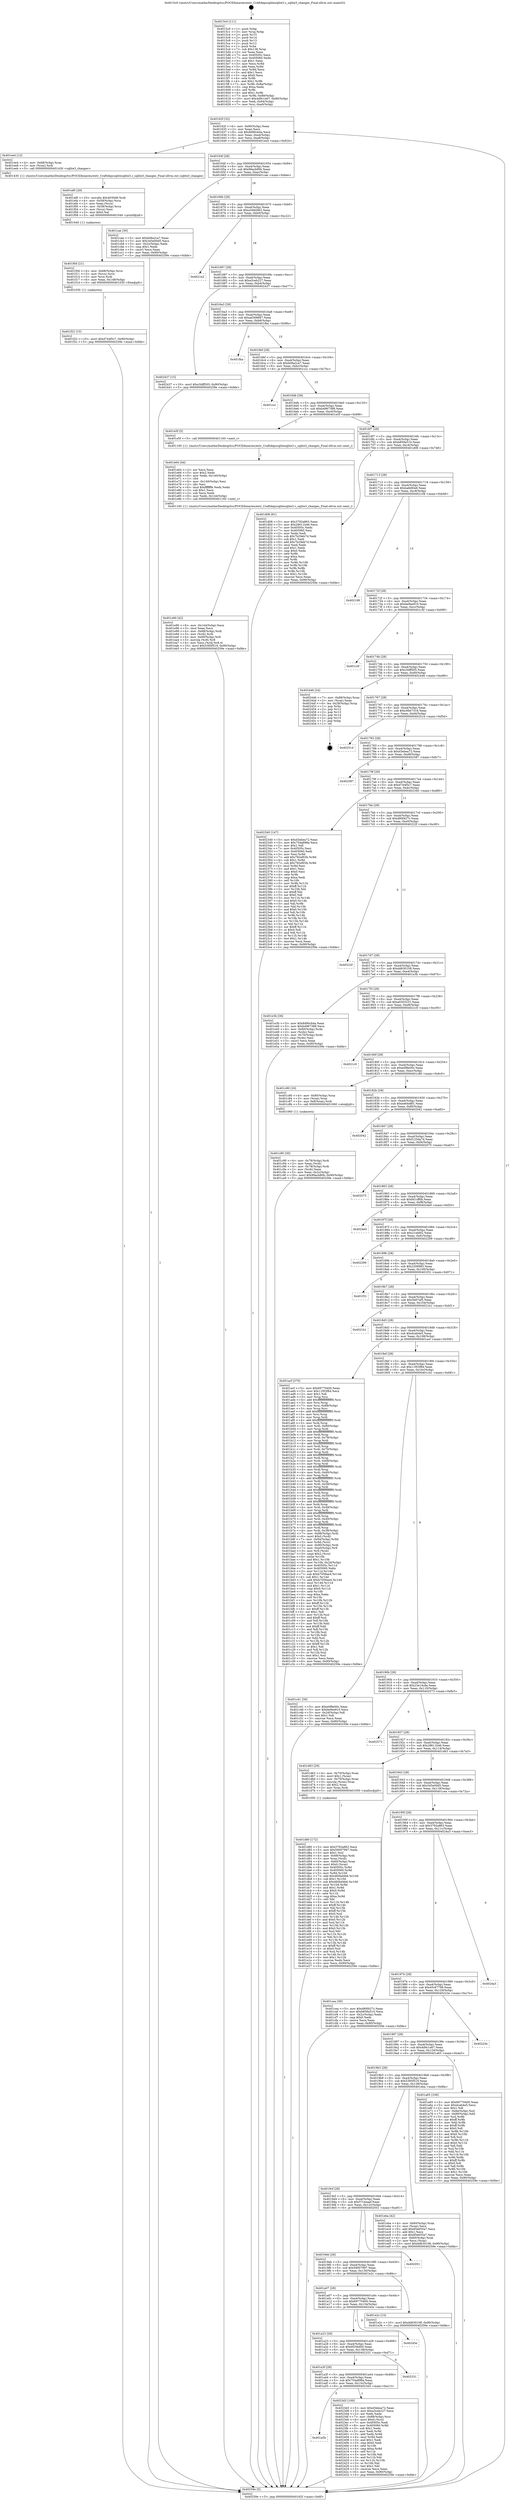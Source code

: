 digraph "0x4015c0" {
  label = "0x4015c0 (/mnt/c/Users/mathe/Desktop/tcc/POCII/binaries/extr_Craftdepssqlitesqlite3.c_sqlite3_changes_Final-ollvm.out::main(0))"
  labelloc = "t"
  node[shape=record]

  Entry [label="",width=0.3,height=0.3,shape=circle,fillcolor=black,style=filled]
  "0x40162f" [label="{
     0x40162f [32]\l
     | [instrs]\l
     &nbsp;&nbsp;0x40162f \<+6\>: mov -0x90(%rbp),%eax\l
     &nbsp;&nbsp;0x401635 \<+2\>: mov %eax,%ecx\l
     &nbsp;&nbsp;0x401637 \<+6\>: sub $0x8d90cb4a,%ecx\l
     &nbsp;&nbsp;0x40163d \<+6\>: mov %eax,-0xa4(%rbp)\l
     &nbsp;&nbsp;0x401643 \<+6\>: mov %ecx,-0xa8(%rbp)\l
     &nbsp;&nbsp;0x401649 \<+6\>: je 0000000000401ee4 \<main+0x924\>\l
  }"]
  "0x401ee4" [label="{
     0x401ee4 [12]\l
     | [instrs]\l
     &nbsp;&nbsp;0x401ee4 \<+4\>: mov -0x68(%rbp),%rax\l
     &nbsp;&nbsp;0x401ee8 \<+3\>: mov (%rax),%rdi\l
     &nbsp;&nbsp;0x401eeb \<+5\>: call 0000000000401430 \<sqlite3_changes\>\l
     | [calls]\l
     &nbsp;&nbsp;0x401430 \{1\} (/mnt/c/Users/mathe/Desktop/tcc/POCII/binaries/extr_Craftdepssqlitesqlite3.c_sqlite3_changes_Final-ollvm.out::sqlite3_changes)\l
  }"]
  "0x40164f" [label="{
     0x40164f [28]\l
     | [instrs]\l
     &nbsp;&nbsp;0x40164f \<+5\>: jmp 0000000000401654 \<main+0x94\>\l
     &nbsp;&nbsp;0x401654 \<+6\>: mov -0xa4(%rbp),%eax\l
     &nbsp;&nbsp;0x40165a \<+5\>: sub $0x99acb80b,%eax\l
     &nbsp;&nbsp;0x40165f \<+6\>: mov %eax,-0xac(%rbp)\l
     &nbsp;&nbsp;0x401665 \<+6\>: je 0000000000401cae \<main+0x6ee\>\l
  }"]
  Exit [label="",width=0.3,height=0.3,shape=circle,fillcolor=black,style=filled,peripheries=2]
  "0x401cae" [label="{
     0x401cae [30]\l
     | [instrs]\l
     &nbsp;&nbsp;0x401cae \<+5\>: mov $0xb06a2ca7,%eax\l
     &nbsp;&nbsp;0x401cb3 \<+5\>: mov $0x345e00d5,%ecx\l
     &nbsp;&nbsp;0x401cb8 \<+3\>: mov -0x2c(%rbp),%edx\l
     &nbsp;&nbsp;0x401cbb \<+3\>: cmp $0x1,%edx\l
     &nbsp;&nbsp;0x401cbe \<+3\>: cmovl %ecx,%eax\l
     &nbsp;&nbsp;0x401cc1 \<+6\>: mov %eax,-0x90(%rbp)\l
     &nbsp;&nbsp;0x401cc7 \<+5\>: jmp 000000000040259e \<main+0xfde\>\l
  }"]
  "0x40166b" [label="{
     0x40166b [28]\l
     | [instrs]\l
     &nbsp;&nbsp;0x40166b \<+5\>: jmp 0000000000401670 \<main+0xb0\>\l
     &nbsp;&nbsp;0x401670 \<+6\>: mov -0xa4(%rbp),%eax\l
     &nbsp;&nbsp;0x401676 \<+5\>: sub $0xa346d462,%eax\l
     &nbsp;&nbsp;0x40167b \<+6\>: mov %eax,-0xb0(%rbp)\l
     &nbsp;&nbsp;0x401681 \<+6\>: je 00000000004021e2 \<main+0xc22\>\l
  }"]
  "0x401a5b" [label="{
     0x401a5b\l
  }", style=dashed]
  "0x4021e2" [label="{
     0x4021e2\l
  }", style=dashed]
  "0x401687" [label="{
     0x401687 [28]\l
     | [instrs]\l
     &nbsp;&nbsp;0x401687 \<+5\>: jmp 000000000040168c \<main+0xcc\>\l
     &nbsp;&nbsp;0x40168c \<+6\>: mov -0xa4(%rbp),%eax\l
     &nbsp;&nbsp;0x401692 \<+5\>: sub $0xa5ceb227,%eax\l
     &nbsp;&nbsp;0x401697 \<+6\>: mov %eax,-0xb4(%rbp)\l
     &nbsp;&nbsp;0x40169d \<+6\>: je 0000000000402437 \<main+0xe77\>\l
  }"]
  "0x4023d3" [label="{
     0x4023d3 [100]\l
     | [instrs]\l
     &nbsp;&nbsp;0x4023d3 \<+5\>: mov $0xd3ebea72,%eax\l
     &nbsp;&nbsp;0x4023d8 \<+5\>: mov $0xa5ceb227,%ecx\l
     &nbsp;&nbsp;0x4023dd \<+2\>: xor %edx,%edx\l
     &nbsp;&nbsp;0x4023df \<+7\>: mov -0x88(%rbp),%rsi\l
     &nbsp;&nbsp;0x4023e6 \<+6\>: movl $0x0,(%rsi)\l
     &nbsp;&nbsp;0x4023ec \<+7\>: mov 0x40505c,%edi\l
     &nbsp;&nbsp;0x4023f3 \<+8\>: mov 0x405060,%r8d\l
     &nbsp;&nbsp;0x4023fb \<+3\>: sub $0x1,%edx\l
     &nbsp;&nbsp;0x4023fe \<+3\>: mov %edi,%r9d\l
     &nbsp;&nbsp;0x402401 \<+3\>: add %edx,%r9d\l
     &nbsp;&nbsp;0x402404 \<+4\>: imul %r9d,%edi\l
     &nbsp;&nbsp;0x402408 \<+3\>: and $0x1,%edi\l
     &nbsp;&nbsp;0x40240b \<+3\>: cmp $0x0,%edi\l
     &nbsp;&nbsp;0x40240e \<+4\>: sete %r10b\l
     &nbsp;&nbsp;0x402412 \<+4\>: cmp $0xa,%r8d\l
     &nbsp;&nbsp;0x402416 \<+4\>: setl %r11b\l
     &nbsp;&nbsp;0x40241a \<+3\>: mov %r10b,%bl\l
     &nbsp;&nbsp;0x40241d \<+3\>: and %r11b,%bl\l
     &nbsp;&nbsp;0x402420 \<+3\>: xor %r11b,%r10b\l
     &nbsp;&nbsp;0x402423 \<+3\>: or %r10b,%bl\l
     &nbsp;&nbsp;0x402426 \<+3\>: test $0x1,%bl\l
     &nbsp;&nbsp;0x402429 \<+3\>: cmovne %ecx,%eax\l
     &nbsp;&nbsp;0x40242c \<+6\>: mov %eax,-0x90(%rbp)\l
     &nbsp;&nbsp;0x402432 \<+5\>: jmp 000000000040259e \<main+0xfde\>\l
  }"]
  "0x402437" [label="{
     0x402437 [15]\l
     | [instrs]\l
     &nbsp;&nbsp;0x402437 \<+10\>: movl $0xc5dff305,-0x90(%rbp)\l
     &nbsp;&nbsp;0x402441 \<+5\>: jmp 000000000040259e \<main+0xfde\>\l
  }"]
  "0x4016a3" [label="{
     0x4016a3 [28]\l
     | [instrs]\l
     &nbsp;&nbsp;0x4016a3 \<+5\>: jmp 00000000004016a8 \<main+0xe8\>\l
     &nbsp;&nbsp;0x4016a8 \<+6\>: mov -0xa4(%rbp),%eax\l
     &nbsp;&nbsp;0x4016ae \<+5\>: sub $0xad368687,%eax\l
     &nbsp;&nbsp;0x4016b3 \<+6\>: mov %eax,-0xb8(%rbp)\l
     &nbsp;&nbsp;0x4016b9 \<+6\>: je 0000000000401fba \<main+0x9fa\>\l
  }"]
  "0x401a3f" [label="{
     0x401a3f [28]\l
     | [instrs]\l
     &nbsp;&nbsp;0x401a3f \<+5\>: jmp 0000000000401a44 \<main+0x484\>\l
     &nbsp;&nbsp;0x401a44 \<+6\>: mov -0xa4(%rbp),%eax\l
     &nbsp;&nbsp;0x401a4a \<+5\>: sub $0x754a898a,%eax\l
     &nbsp;&nbsp;0x401a4f \<+6\>: mov %eax,-0x13c(%rbp)\l
     &nbsp;&nbsp;0x401a55 \<+6\>: je 00000000004023d3 \<main+0xe13\>\l
  }"]
  "0x401fba" [label="{
     0x401fba\l
  }", style=dashed]
  "0x4016bf" [label="{
     0x4016bf [28]\l
     | [instrs]\l
     &nbsp;&nbsp;0x4016bf \<+5\>: jmp 00000000004016c4 \<main+0x104\>\l
     &nbsp;&nbsp;0x4016c4 \<+6\>: mov -0xa4(%rbp),%eax\l
     &nbsp;&nbsp;0x4016ca \<+5\>: sub $0xb06a2ca7,%eax\l
     &nbsp;&nbsp;0x4016cf \<+6\>: mov %eax,-0xbc(%rbp)\l
     &nbsp;&nbsp;0x4016d5 \<+6\>: je 0000000000401ccc \<main+0x70c\>\l
  }"]
  "0x402331" [label="{
     0x402331\l
  }", style=dashed]
  "0x401ccc" [label="{
     0x401ccc\l
  }", style=dashed]
  "0x4016db" [label="{
     0x4016db [28]\l
     | [instrs]\l
     &nbsp;&nbsp;0x4016db \<+5\>: jmp 00000000004016e0 \<main+0x120\>\l
     &nbsp;&nbsp;0x4016e0 \<+6\>: mov -0xa4(%rbp),%eax\l
     &nbsp;&nbsp;0x4016e6 \<+5\>: sub $0xb4967388,%eax\l
     &nbsp;&nbsp;0x4016eb \<+6\>: mov %eax,-0xc0(%rbp)\l
     &nbsp;&nbsp;0x4016f1 \<+6\>: je 0000000000401e5f \<main+0x89f\>\l
  }"]
  "0x401a23" [label="{
     0x401a23 [28]\l
     | [instrs]\l
     &nbsp;&nbsp;0x401a23 \<+5\>: jmp 0000000000401a28 \<main+0x468\>\l
     &nbsp;&nbsp;0x401a28 \<+6\>: mov -0xa4(%rbp),%eax\l
     &nbsp;&nbsp;0x401a2e \<+5\>: sub $0x6f256d00,%eax\l
     &nbsp;&nbsp;0x401a33 \<+6\>: mov %eax,-0x138(%rbp)\l
     &nbsp;&nbsp;0x401a39 \<+6\>: je 0000000000402331 \<main+0xd71\>\l
  }"]
  "0x401e5f" [label="{
     0x401e5f [5]\l
     | [instrs]\l
     &nbsp;&nbsp;0x401e5f \<+5\>: call 0000000000401160 \<next_i\>\l
     | [calls]\l
     &nbsp;&nbsp;0x401160 \{1\} (/mnt/c/Users/mathe/Desktop/tcc/POCII/binaries/extr_Craftdepssqlitesqlite3.c_sqlite3_changes_Final-ollvm.out::next_i)\l
  }"]
  "0x4016f7" [label="{
     0x4016f7 [28]\l
     | [instrs]\l
     &nbsp;&nbsp;0x4016f7 \<+5\>: jmp 00000000004016fc \<main+0x13c\>\l
     &nbsp;&nbsp;0x4016fc \<+6\>: mov -0xa4(%rbp),%eax\l
     &nbsp;&nbsp;0x401702 \<+5\>: sub $0xb859a510,%eax\l
     &nbsp;&nbsp;0x401707 \<+6\>: mov %eax,-0xc4(%rbp)\l
     &nbsp;&nbsp;0x40170d \<+6\>: je 0000000000401d08 \<main+0x748\>\l
  }"]
  "0x40245e" [label="{
     0x40245e\l
  }", style=dashed]
  "0x401d08" [label="{
     0x401d08 [91]\l
     | [instrs]\l
     &nbsp;&nbsp;0x401d08 \<+5\>: mov $0x3792a863,%eax\l
     &nbsp;&nbsp;0x401d0d \<+5\>: mov $0x28611b46,%ecx\l
     &nbsp;&nbsp;0x401d12 \<+7\>: mov 0x40505c,%edx\l
     &nbsp;&nbsp;0x401d19 \<+7\>: mov 0x405060,%esi\l
     &nbsp;&nbsp;0x401d20 \<+2\>: mov %edx,%edi\l
     &nbsp;&nbsp;0x401d22 \<+6\>: sub $0x7b29eb7d,%edi\l
     &nbsp;&nbsp;0x401d28 \<+3\>: sub $0x1,%edi\l
     &nbsp;&nbsp;0x401d2b \<+6\>: add $0x7b29eb7d,%edi\l
     &nbsp;&nbsp;0x401d31 \<+3\>: imul %edi,%edx\l
     &nbsp;&nbsp;0x401d34 \<+3\>: and $0x1,%edx\l
     &nbsp;&nbsp;0x401d37 \<+3\>: cmp $0x0,%edx\l
     &nbsp;&nbsp;0x401d3a \<+4\>: sete %r8b\l
     &nbsp;&nbsp;0x401d3e \<+3\>: cmp $0xa,%esi\l
     &nbsp;&nbsp;0x401d41 \<+4\>: setl %r9b\l
     &nbsp;&nbsp;0x401d45 \<+3\>: mov %r8b,%r10b\l
     &nbsp;&nbsp;0x401d48 \<+3\>: and %r9b,%r10b\l
     &nbsp;&nbsp;0x401d4b \<+3\>: xor %r9b,%r8b\l
     &nbsp;&nbsp;0x401d4e \<+3\>: or %r8b,%r10b\l
     &nbsp;&nbsp;0x401d51 \<+4\>: test $0x1,%r10b\l
     &nbsp;&nbsp;0x401d55 \<+3\>: cmovne %ecx,%eax\l
     &nbsp;&nbsp;0x401d58 \<+6\>: mov %eax,-0x90(%rbp)\l
     &nbsp;&nbsp;0x401d5e \<+5\>: jmp 000000000040259e \<main+0xfde\>\l
  }"]
  "0x401713" [label="{
     0x401713 [28]\l
     | [instrs]\l
     &nbsp;&nbsp;0x401713 \<+5\>: jmp 0000000000401718 \<main+0x158\>\l
     &nbsp;&nbsp;0x401718 \<+6\>: mov -0xa4(%rbp),%eax\l
     &nbsp;&nbsp;0x40171e \<+5\>: sub $0xbafe90e6,%eax\l
     &nbsp;&nbsp;0x401723 \<+6\>: mov %eax,-0xc8(%rbp)\l
     &nbsp;&nbsp;0x401729 \<+6\>: je 0000000000402108 \<main+0xb48\>\l
  }"]
  "0x401f22" [label="{
     0x401f22 [15]\l
     | [instrs]\l
     &nbsp;&nbsp;0x401f22 \<+10\>: movl $0xd744f5c7,-0x90(%rbp)\l
     &nbsp;&nbsp;0x401f2c \<+5\>: jmp 000000000040259e \<main+0xfde\>\l
  }"]
  "0x402108" [label="{
     0x402108\l
  }", style=dashed]
  "0x40172f" [label="{
     0x40172f [28]\l
     | [instrs]\l
     &nbsp;&nbsp;0x40172f \<+5\>: jmp 0000000000401734 \<main+0x174\>\l
     &nbsp;&nbsp;0x401734 \<+6\>: mov -0xa4(%rbp),%eax\l
     &nbsp;&nbsp;0x40173a \<+5\>: sub $0xbe9ee910,%eax\l
     &nbsp;&nbsp;0x40173f \<+6\>: mov %eax,-0xcc(%rbp)\l
     &nbsp;&nbsp;0x401745 \<+6\>: je 0000000000401c5f \<main+0x69f\>\l
  }"]
  "0x401f0d" [label="{
     0x401f0d [21]\l
     | [instrs]\l
     &nbsp;&nbsp;0x401f0d \<+4\>: mov -0x68(%rbp),%rcx\l
     &nbsp;&nbsp;0x401f11 \<+3\>: mov (%rcx),%rcx\l
     &nbsp;&nbsp;0x401f14 \<+3\>: mov %rcx,%rdi\l
     &nbsp;&nbsp;0x401f17 \<+6\>: mov %eax,-0x148(%rbp)\l
     &nbsp;&nbsp;0x401f1d \<+5\>: call 0000000000401030 \<free@plt\>\l
     | [calls]\l
     &nbsp;&nbsp;0x401030 \{1\} (unknown)\l
  }"]
  "0x401c5f" [label="{
     0x401c5f\l
  }", style=dashed]
  "0x40174b" [label="{
     0x40174b [28]\l
     | [instrs]\l
     &nbsp;&nbsp;0x40174b \<+5\>: jmp 0000000000401750 \<main+0x190\>\l
     &nbsp;&nbsp;0x401750 \<+6\>: mov -0xa4(%rbp),%eax\l
     &nbsp;&nbsp;0x401756 \<+5\>: sub $0xc5dff305,%eax\l
     &nbsp;&nbsp;0x40175b \<+6\>: mov %eax,-0xd0(%rbp)\l
     &nbsp;&nbsp;0x401761 \<+6\>: je 0000000000402446 \<main+0xe86\>\l
  }"]
  "0x401ef0" [label="{
     0x401ef0 [29]\l
     | [instrs]\l
     &nbsp;&nbsp;0x401ef0 \<+10\>: movabs $0x4030d6,%rdi\l
     &nbsp;&nbsp;0x401efa \<+4\>: mov -0x58(%rbp),%rcx\l
     &nbsp;&nbsp;0x401efe \<+2\>: mov %eax,(%rcx)\l
     &nbsp;&nbsp;0x401f00 \<+4\>: mov -0x58(%rbp),%rcx\l
     &nbsp;&nbsp;0x401f04 \<+2\>: mov (%rcx),%esi\l
     &nbsp;&nbsp;0x401f06 \<+2\>: mov $0x0,%al\l
     &nbsp;&nbsp;0x401f08 \<+5\>: call 0000000000401040 \<printf@plt\>\l
     | [calls]\l
     &nbsp;&nbsp;0x401040 \{1\} (unknown)\l
  }"]
  "0x402446" [label="{
     0x402446 [24]\l
     | [instrs]\l
     &nbsp;&nbsp;0x402446 \<+7\>: mov -0x88(%rbp),%rax\l
     &nbsp;&nbsp;0x40244d \<+2\>: mov (%rax),%eax\l
     &nbsp;&nbsp;0x40244f \<+4\>: lea -0x28(%rbp),%rsp\l
     &nbsp;&nbsp;0x402453 \<+1\>: pop %rbx\l
     &nbsp;&nbsp;0x402454 \<+2\>: pop %r12\l
     &nbsp;&nbsp;0x402456 \<+2\>: pop %r13\l
     &nbsp;&nbsp;0x402458 \<+2\>: pop %r14\l
     &nbsp;&nbsp;0x40245a \<+2\>: pop %r15\l
     &nbsp;&nbsp;0x40245c \<+1\>: pop %rbp\l
     &nbsp;&nbsp;0x40245d \<+1\>: ret\l
  }"]
  "0x401767" [label="{
     0x401767 [28]\l
     | [instrs]\l
     &nbsp;&nbsp;0x401767 \<+5\>: jmp 000000000040176c \<main+0x1ac\>\l
     &nbsp;&nbsp;0x40176c \<+6\>: mov -0xa4(%rbp),%eax\l
     &nbsp;&nbsp;0x401772 \<+5\>: sub $0xc6be7318,%eax\l
     &nbsp;&nbsp;0x401777 \<+6\>: mov %eax,-0xd4(%rbp)\l
     &nbsp;&nbsp;0x40177d \<+6\>: je 000000000040251d \<main+0xf5d\>\l
  }"]
  "0x401e90" [label="{
     0x401e90 [42]\l
     | [instrs]\l
     &nbsp;&nbsp;0x401e90 \<+6\>: mov -0x144(%rbp),%ecx\l
     &nbsp;&nbsp;0x401e96 \<+3\>: imul %eax,%ecx\l
     &nbsp;&nbsp;0x401e99 \<+4\>: mov -0x68(%rbp),%rdi\l
     &nbsp;&nbsp;0x401e9d \<+3\>: mov (%rdi),%rdi\l
     &nbsp;&nbsp;0x401ea0 \<+4\>: mov -0x60(%rbp),%r8\l
     &nbsp;&nbsp;0x401ea4 \<+3\>: movslq (%r8),%r8\l
     &nbsp;&nbsp;0x401ea7 \<+4\>: mov %ecx,(%rdi,%r8,4)\l
     &nbsp;&nbsp;0x401eab \<+10\>: movl $0x5385f519,-0x90(%rbp)\l
     &nbsp;&nbsp;0x401eb5 \<+5\>: jmp 000000000040259e \<main+0xfde\>\l
  }"]
  "0x40251d" [label="{
     0x40251d\l
  }", style=dashed]
  "0x401783" [label="{
     0x401783 [28]\l
     | [instrs]\l
     &nbsp;&nbsp;0x401783 \<+5\>: jmp 0000000000401788 \<main+0x1c8\>\l
     &nbsp;&nbsp;0x401788 \<+6\>: mov -0xa4(%rbp),%eax\l
     &nbsp;&nbsp;0x40178e \<+5\>: sub $0xd3ebea72,%eax\l
     &nbsp;&nbsp;0x401793 \<+6\>: mov %eax,-0xd8(%rbp)\l
     &nbsp;&nbsp;0x401799 \<+6\>: je 0000000000402587 \<main+0xfc7\>\l
  }"]
  "0x401e64" [label="{
     0x401e64 [44]\l
     | [instrs]\l
     &nbsp;&nbsp;0x401e64 \<+2\>: xor %ecx,%ecx\l
     &nbsp;&nbsp;0x401e66 \<+5\>: mov $0x2,%edx\l
     &nbsp;&nbsp;0x401e6b \<+6\>: mov %edx,-0x140(%rbp)\l
     &nbsp;&nbsp;0x401e71 \<+1\>: cltd\l
     &nbsp;&nbsp;0x401e72 \<+6\>: mov -0x140(%rbp),%esi\l
     &nbsp;&nbsp;0x401e78 \<+2\>: idiv %esi\l
     &nbsp;&nbsp;0x401e7a \<+6\>: imul $0xfffffffe,%edx,%edx\l
     &nbsp;&nbsp;0x401e80 \<+3\>: sub $0x1,%ecx\l
     &nbsp;&nbsp;0x401e83 \<+2\>: sub %ecx,%edx\l
     &nbsp;&nbsp;0x401e85 \<+6\>: mov %edx,-0x144(%rbp)\l
     &nbsp;&nbsp;0x401e8b \<+5\>: call 0000000000401160 \<next_i\>\l
     | [calls]\l
     &nbsp;&nbsp;0x401160 \{1\} (/mnt/c/Users/mathe/Desktop/tcc/POCII/binaries/extr_Craftdepssqlitesqlite3.c_sqlite3_changes_Final-ollvm.out::next_i)\l
  }"]
  "0x402587" [label="{
     0x402587\l
  }", style=dashed]
  "0x40179f" [label="{
     0x40179f [28]\l
     | [instrs]\l
     &nbsp;&nbsp;0x40179f \<+5\>: jmp 00000000004017a4 \<main+0x1e4\>\l
     &nbsp;&nbsp;0x4017a4 \<+6\>: mov -0xa4(%rbp),%eax\l
     &nbsp;&nbsp;0x4017aa \<+5\>: sub $0xd744f5c7,%eax\l
     &nbsp;&nbsp;0x4017af \<+6\>: mov %eax,-0xdc(%rbp)\l
     &nbsp;&nbsp;0x4017b5 \<+6\>: je 0000000000402340 \<main+0xd80\>\l
  }"]
  "0x401a07" [label="{
     0x401a07 [28]\l
     | [instrs]\l
     &nbsp;&nbsp;0x401a07 \<+5\>: jmp 0000000000401a0c \<main+0x44c\>\l
     &nbsp;&nbsp;0x401a0c \<+6\>: mov -0xa4(%rbp),%eax\l
     &nbsp;&nbsp;0x401a12 \<+5\>: sub $0x69770400,%eax\l
     &nbsp;&nbsp;0x401a17 \<+6\>: mov %eax,-0x134(%rbp)\l
     &nbsp;&nbsp;0x401a1d \<+6\>: je 000000000040245e \<main+0xe9e\>\l
  }"]
  "0x402340" [label="{
     0x402340 [147]\l
     | [instrs]\l
     &nbsp;&nbsp;0x402340 \<+5\>: mov $0xd3ebea72,%eax\l
     &nbsp;&nbsp;0x402345 \<+5\>: mov $0x754a898a,%ecx\l
     &nbsp;&nbsp;0x40234a \<+2\>: mov $0x1,%dl\l
     &nbsp;&nbsp;0x40234c \<+7\>: mov 0x40505c,%esi\l
     &nbsp;&nbsp;0x402353 \<+7\>: mov 0x405060,%edi\l
     &nbsp;&nbsp;0x40235a \<+3\>: mov %esi,%r8d\l
     &nbsp;&nbsp;0x40235d \<+7\>: add $0x792ef03b,%r8d\l
     &nbsp;&nbsp;0x402364 \<+4\>: sub $0x1,%r8d\l
     &nbsp;&nbsp;0x402368 \<+7\>: sub $0x792ef03b,%r8d\l
     &nbsp;&nbsp;0x40236f \<+4\>: imul %r8d,%esi\l
     &nbsp;&nbsp;0x402373 \<+3\>: and $0x1,%esi\l
     &nbsp;&nbsp;0x402376 \<+3\>: cmp $0x0,%esi\l
     &nbsp;&nbsp;0x402379 \<+4\>: sete %r9b\l
     &nbsp;&nbsp;0x40237d \<+3\>: cmp $0xa,%edi\l
     &nbsp;&nbsp;0x402380 \<+4\>: setl %r10b\l
     &nbsp;&nbsp;0x402384 \<+3\>: mov %r9b,%r11b\l
     &nbsp;&nbsp;0x402387 \<+4\>: xor $0xff,%r11b\l
     &nbsp;&nbsp;0x40238b \<+3\>: mov %r10b,%bl\l
     &nbsp;&nbsp;0x40238e \<+3\>: xor $0xff,%bl\l
     &nbsp;&nbsp;0x402391 \<+3\>: xor $0x0,%dl\l
     &nbsp;&nbsp;0x402394 \<+3\>: mov %r11b,%r14b\l
     &nbsp;&nbsp;0x402397 \<+4\>: and $0x0,%r14b\l
     &nbsp;&nbsp;0x40239b \<+3\>: and %dl,%r9b\l
     &nbsp;&nbsp;0x40239e \<+3\>: mov %bl,%r15b\l
     &nbsp;&nbsp;0x4023a1 \<+4\>: and $0x0,%r15b\l
     &nbsp;&nbsp;0x4023a5 \<+3\>: and %dl,%r10b\l
     &nbsp;&nbsp;0x4023a8 \<+3\>: or %r9b,%r14b\l
     &nbsp;&nbsp;0x4023ab \<+3\>: or %r10b,%r15b\l
     &nbsp;&nbsp;0x4023ae \<+3\>: xor %r15b,%r14b\l
     &nbsp;&nbsp;0x4023b1 \<+3\>: or %bl,%r11b\l
     &nbsp;&nbsp;0x4023b4 \<+4\>: xor $0xff,%r11b\l
     &nbsp;&nbsp;0x4023b8 \<+3\>: or $0x0,%dl\l
     &nbsp;&nbsp;0x4023bb \<+3\>: and %dl,%r11b\l
     &nbsp;&nbsp;0x4023be \<+3\>: or %r11b,%r14b\l
     &nbsp;&nbsp;0x4023c1 \<+4\>: test $0x1,%r14b\l
     &nbsp;&nbsp;0x4023c5 \<+3\>: cmovne %ecx,%eax\l
     &nbsp;&nbsp;0x4023c8 \<+6\>: mov %eax,-0x90(%rbp)\l
     &nbsp;&nbsp;0x4023ce \<+5\>: jmp 000000000040259e \<main+0xfde\>\l
  }"]
  "0x4017bb" [label="{
     0x4017bb [28]\l
     | [instrs]\l
     &nbsp;&nbsp;0x4017bb \<+5\>: jmp 00000000004017c0 \<main+0x200\>\l
     &nbsp;&nbsp;0x4017c0 \<+6\>: mov -0xa4(%rbp),%eax\l
     &nbsp;&nbsp;0x4017c6 \<+5\>: sub $0xd80f427c,%eax\l
     &nbsp;&nbsp;0x4017cb \<+6\>: mov %eax,-0xe0(%rbp)\l
     &nbsp;&nbsp;0x4017d1 \<+6\>: je 000000000040222f \<main+0xc6f\>\l
  }"]
  "0x401e2c" [label="{
     0x401e2c [15]\l
     | [instrs]\l
     &nbsp;&nbsp;0x401e2c \<+10\>: movl $0xdd630108,-0x90(%rbp)\l
     &nbsp;&nbsp;0x401e36 \<+5\>: jmp 000000000040259e \<main+0xfde\>\l
  }"]
  "0x40222f" [label="{
     0x40222f\l
  }", style=dashed]
  "0x4017d7" [label="{
     0x4017d7 [28]\l
     | [instrs]\l
     &nbsp;&nbsp;0x4017d7 \<+5\>: jmp 00000000004017dc \<main+0x21c\>\l
     &nbsp;&nbsp;0x4017dc \<+6\>: mov -0xa4(%rbp),%eax\l
     &nbsp;&nbsp;0x4017e2 \<+5\>: sub $0xdd630108,%eax\l
     &nbsp;&nbsp;0x4017e7 \<+6\>: mov %eax,-0xe4(%rbp)\l
     &nbsp;&nbsp;0x4017ed \<+6\>: je 0000000000401e3b \<main+0x87b\>\l
  }"]
  "0x4019eb" [label="{
     0x4019eb [28]\l
     | [instrs]\l
     &nbsp;&nbsp;0x4019eb \<+5\>: jmp 00000000004019f0 \<main+0x430\>\l
     &nbsp;&nbsp;0x4019f0 \<+6\>: mov -0xa4(%rbp),%eax\l
     &nbsp;&nbsp;0x4019f6 \<+5\>: sub $0x59007997,%eax\l
     &nbsp;&nbsp;0x4019fb \<+6\>: mov %eax,-0x130(%rbp)\l
     &nbsp;&nbsp;0x401a01 \<+6\>: je 0000000000401e2c \<main+0x86c\>\l
  }"]
  "0x401e3b" [label="{
     0x401e3b [36]\l
     | [instrs]\l
     &nbsp;&nbsp;0x401e3b \<+5\>: mov $0x8d90cb4a,%eax\l
     &nbsp;&nbsp;0x401e40 \<+5\>: mov $0xb4967388,%ecx\l
     &nbsp;&nbsp;0x401e45 \<+4\>: mov -0x60(%rbp),%rdx\l
     &nbsp;&nbsp;0x401e49 \<+2\>: mov (%rdx),%esi\l
     &nbsp;&nbsp;0x401e4b \<+4\>: mov -0x70(%rbp),%rdx\l
     &nbsp;&nbsp;0x401e4f \<+2\>: cmp (%rdx),%esi\l
     &nbsp;&nbsp;0x401e51 \<+3\>: cmovl %ecx,%eax\l
     &nbsp;&nbsp;0x401e54 \<+6\>: mov %eax,-0x90(%rbp)\l
     &nbsp;&nbsp;0x401e5a \<+5\>: jmp 000000000040259e \<main+0xfde\>\l
  }"]
  "0x4017f3" [label="{
     0x4017f3 [28]\l
     | [instrs]\l
     &nbsp;&nbsp;0x4017f3 \<+5\>: jmp 00000000004017f8 \<main+0x238\>\l
     &nbsp;&nbsp;0x4017f8 \<+6\>: mov -0xa4(%rbp),%eax\l
     &nbsp;&nbsp;0x4017fe \<+5\>: sub $0xe0303231,%eax\l
     &nbsp;&nbsp;0x401803 \<+6\>: mov %eax,-0xe8(%rbp)\l
     &nbsp;&nbsp;0x401809 \<+6\>: je 00000000004021c0 \<main+0xc00\>\l
  }"]
  "0x402051" [label="{
     0x402051\l
  }", style=dashed]
  "0x4021c0" [label="{
     0x4021c0\l
  }", style=dashed]
  "0x40180f" [label="{
     0x40180f [28]\l
     | [instrs]\l
     &nbsp;&nbsp;0x40180f \<+5\>: jmp 0000000000401814 \<main+0x254\>\l
     &nbsp;&nbsp;0x401814 \<+6\>: mov -0xa4(%rbp),%eax\l
     &nbsp;&nbsp;0x40181a \<+5\>: sub $0xe0f8e00c,%eax\l
     &nbsp;&nbsp;0x40181f \<+6\>: mov %eax,-0xec(%rbp)\l
     &nbsp;&nbsp;0x401825 \<+6\>: je 0000000000401c80 \<main+0x6c0\>\l
  }"]
  "0x4019cf" [label="{
     0x4019cf [28]\l
     | [instrs]\l
     &nbsp;&nbsp;0x4019cf \<+5\>: jmp 00000000004019d4 \<main+0x414\>\l
     &nbsp;&nbsp;0x4019d4 \<+6\>: mov -0xa4(%rbp),%eax\l
     &nbsp;&nbsp;0x4019da \<+5\>: sub $0x57c4eaaf,%eax\l
     &nbsp;&nbsp;0x4019df \<+6\>: mov %eax,-0x12c(%rbp)\l
     &nbsp;&nbsp;0x4019e5 \<+6\>: je 0000000000402051 \<main+0xa91\>\l
  }"]
  "0x401c80" [label="{
     0x401c80 [16]\l
     | [instrs]\l
     &nbsp;&nbsp;0x401c80 \<+4\>: mov -0x80(%rbp),%rax\l
     &nbsp;&nbsp;0x401c84 \<+3\>: mov (%rax),%rax\l
     &nbsp;&nbsp;0x401c87 \<+4\>: mov 0x8(%rax),%rdi\l
     &nbsp;&nbsp;0x401c8b \<+5\>: call 0000000000401060 \<atoi@plt\>\l
     | [calls]\l
     &nbsp;&nbsp;0x401060 \{1\} (unknown)\l
  }"]
  "0x40182b" [label="{
     0x40182b [28]\l
     | [instrs]\l
     &nbsp;&nbsp;0x40182b \<+5\>: jmp 0000000000401830 \<main+0x270\>\l
     &nbsp;&nbsp;0x401830 \<+6\>: mov -0xa4(%rbp),%eax\l
     &nbsp;&nbsp;0x401836 \<+5\>: sub $0xee64d8f1,%eax\l
     &nbsp;&nbsp;0x40183b \<+6\>: mov %eax,-0xf0(%rbp)\l
     &nbsp;&nbsp;0x401841 \<+6\>: je 0000000000402042 \<main+0xa82\>\l
  }"]
  "0x401eba" [label="{
     0x401eba [42]\l
     | [instrs]\l
     &nbsp;&nbsp;0x401eba \<+4\>: mov -0x60(%rbp),%rax\l
     &nbsp;&nbsp;0x401ebe \<+2\>: mov (%rax),%ecx\l
     &nbsp;&nbsp;0x401ec0 \<+6\>: add $0x85e655a7,%ecx\l
     &nbsp;&nbsp;0x401ec6 \<+3\>: add $0x1,%ecx\l
     &nbsp;&nbsp;0x401ec9 \<+6\>: sub $0x85e655a7,%ecx\l
     &nbsp;&nbsp;0x401ecf \<+4\>: mov -0x60(%rbp),%rax\l
     &nbsp;&nbsp;0x401ed3 \<+2\>: mov %ecx,(%rax)\l
     &nbsp;&nbsp;0x401ed5 \<+10\>: movl $0xdd630108,-0x90(%rbp)\l
     &nbsp;&nbsp;0x401edf \<+5\>: jmp 000000000040259e \<main+0xfde\>\l
  }"]
  "0x402042" [label="{
     0x402042\l
  }", style=dashed]
  "0x401847" [label="{
     0x401847 [28]\l
     | [instrs]\l
     &nbsp;&nbsp;0x401847 \<+5\>: jmp 000000000040184c \<main+0x28c\>\l
     &nbsp;&nbsp;0x40184c \<+6\>: mov -0xa4(%rbp),%eax\l
     &nbsp;&nbsp;0x401852 \<+5\>: sub $0xf125da7d,%eax\l
     &nbsp;&nbsp;0x401857 \<+6\>: mov %eax,-0xf4(%rbp)\l
     &nbsp;&nbsp;0x40185d \<+6\>: je 0000000000402075 \<main+0xab5\>\l
  }"]
  "0x401d80" [label="{
     0x401d80 [172]\l
     | [instrs]\l
     &nbsp;&nbsp;0x401d80 \<+5\>: mov $0x3792a863,%ecx\l
     &nbsp;&nbsp;0x401d85 \<+5\>: mov $0x59007997,%edx\l
     &nbsp;&nbsp;0x401d8a \<+3\>: mov $0x1,%sil\l
     &nbsp;&nbsp;0x401d8d \<+4\>: mov -0x68(%rbp),%rdi\l
     &nbsp;&nbsp;0x401d91 \<+3\>: mov %rax,(%rdi)\l
     &nbsp;&nbsp;0x401d94 \<+4\>: mov -0x60(%rbp),%rax\l
     &nbsp;&nbsp;0x401d98 \<+6\>: movl $0x0,(%rax)\l
     &nbsp;&nbsp;0x401d9e \<+8\>: mov 0x40505c,%r8d\l
     &nbsp;&nbsp;0x401da6 \<+8\>: mov 0x405060,%r9d\l
     &nbsp;&nbsp;0x401dae \<+3\>: mov %r8d,%r10d\l
     &nbsp;&nbsp;0x401db1 \<+7\>: add $0x460bd4b6,%r10d\l
     &nbsp;&nbsp;0x401db8 \<+4\>: sub $0x1,%r10d\l
     &nbsp;&nbsp;0x401dbc \<+7\>: sub $0x460bd4b6,%r10d\l
     &nbsp;&nbsp;0x401dc3 \<+4\>: imul %r10d,%r8d\l
     &nbsp;&nbsp;0x401dc7 \<+4\>: and $0x1,%r8d\l
     &nbsp;&nbsp;0x401dcb \<+4\>: cmp $0x0,%r8d\l
     &nbsp;&nbsp;0x401dcf \<+4\>: sete %r11b\l
     &nbsp;&nbsp;0x401dd3 \<+4\>: cmp $0xa,%r9d\l
     &nbsp;&nbsp;0x401dd7 \<+3\>: setl %bl\l
     &nbsp;&nbsp;0x401dda \<+3\>: mov %r11b,%r14b\l
     &nbsp;&nbsp;0x401ddd \<+4\>: xor $0xff,%r14b\l
     &nbsp;&nbsp;0x401de1 \<+3\>: mov %bl,%r15b\l
     &nbsp;&nbsp;0x401de4 \<+4\>: xor $0xff,%r15b\l
     &nbsp;&nbsp;0x401de8 \<+4\>: xor $0x0,%sil\l
     &nbsp;&nbsp;0x401dec \<+3\>: mov %r14b,%r12b\l
     &nbsp;&nbsp;0x401def \<+4\>: and $0x0,%r12b\l
     &nbsp;&nbsp;0x401df3 \<+3\>: and %sil,%r11b\l
     &nbsp;&nbsp;0x401df6 \<+3\>: mov %r15b,%r13b\l
     &nbsp;&nbsp;0x401df9 \<+4\>: and $0x0,%r13b\l
     &nbsp;&nbsp;0x401dfd \<+3\>: and %sil,%bl\l
     &nbsp;&nbsp;0x401e00 \<+3\>: or %r11b,%r12b\l
     &nbsp;&nbsp;0x401e03 \<+3\>: or %bl,%r13b\l
     &nbsp;&nbsp;0x401e06 \<+3\>: xor %r13b,%r12b\l
     &nbsp;&nbsp;0x401e09 \<+3\>: or %r15b,%r14b\l
     &nbsp;&nbsp;0x401e0c \<+4\>: xor $0xff,%r14b\l
     &nbsp;&nbsp;0x401e10 \<+4\>: or $0x0,%sil\l
     &nbsp;&nbsp;0x401e14 \<+3\>: and %sil,%r14b\l
     &nbsp;&nbsp;0x401e17 \<+3\>: or %r14b,%r12b\l
     &nbsp;&nbsp;0x401e1a \<+4\>: test $0x1,%r12b\l
     &nbsp;&nbsp;0x401e1e \<+3\>: cmovne %edx,%ecx\l
     &nbsp;&nbsp;0x401e21 \<+6\>: mov %ecx,-0x90(%rbp)\l
     &nbsp;&nbsp;0x401e27 \<+5\>: jmp 000000000040259e \<main+0xfde\>\l
  }"]
  "0x402075" [label="{
     0x402075\l
  }", style=dashed]
  "0x401863" [label="{
     0x401863 [28]\l
     | [instrs]\l
     &nbsp;&nbsp;0x401863 \<+5\>: jmp 0000000000401868 \<main+0x2a8\>\l
     &nbsp;&nbsp;0x401868 \<+6\>: mov -0xa4(%rbp),%eax\l
     &nbsp;&nbsp;0x40186e \<+5\>: sub $0xfd1cff0b,%eax\l
     &nbsp;&nbsp;0x401873 \<+6\>: mov %eax,-0xf8(%rbp)\l
     &nbsp;&nbsp;0x401879 \<+6\>: je 00000000004024e0 \<main+0xf20\>\l
  }"]
  "0x401c90" [label="{
     0x401c90 [30]\l
     | [instrs]\l
     &nbsp;&nbsp;0x401c90 \<+4\>: mov -0x78(%rbp),%rdi\l
     &nbsp;&nbsp;0x401c94 \<+2\>: mov %eax,(%rdi)\l
     &nbsp;&nbsp;0x401c96 \<+4\>: mov -0x78(%rbp),%rdi\l
     &nbsp;&nbsp;0x401c9a \<+2\>: mov (%rdi),%eax\l
     &nbsp;&nbsp;0x401c9c \<+3\>: mov %eax,-0x2c(%rbp)\l
     &nbsp;&nbsp;0x401c9f \<+10\>: movl $0x99acb80b,-0x90(%rbp)\l
     &nbsp;&nbsp;0x401ca9 \<+5\>: jmp 000000000040259e \<main+0xfde\>\l
  }"]
  "0x4024e0" [label="{
     0x4024e0\l
  }", style=dashed]
  "0x40187f" [label="{
     0x40187f [28]\l
     | [instrs]\l
     &nbsp;&nbsp;0x40187f \<+5\>: jmp 0000000000401884 \<main+0x2c4\>\l
     &nbsp;&nbsp;0x401884 \<+6\>: mov -0xa4(%rbp),%eax\l
     &nbsp;&nbsp;0x40188a \<+5\>: sub $0x21ebfd2,%eax\l
     &nbsp;&nbsp;0x40188f \<+6\>: mov %eax,-0xfc(%rbp)\l
     &nbsp;&nbsp;0x401895 \<+6\>: je 0000000000402299 \<main+0xcd9\>\l
  }"]
  "0x4015c0" [label="{
     0x4015c0 [111]\l
     | [instrs]\l
     &nbsp;&nbsp;0x4015c0 \<+1\>: push %rbp\l
     &nbsp;&nbsp;0x4015c1 \<+3\>: mov %rsp,%rbp\l
     &nbsp;&nbsp;0x4015c4 \<+2\>: push %r15\l
     &nbsp;&nbsp;0x4015c6 \<+2\>: push %r14\l
     &nbsp;&nbsp;0x4015c8 \<+2\>: push %r13\l
     &nbsp;&nbsp;0x4015ca \<+2\>: push %r12\l
     &nbsp;&nbsp;0x4015cc \<+1\>: push %rbx\l
     &nbsp;&nbsp;0x4015cd \<+7\>: sub $0x138,%rsp\l
     &nbsp;&nbsp;0x4015d4 \<+2\>: xor %eax,%eax\l
     &nbsp;&nbsp;0x4015d6 \<+7\>: mov 0x40505c,%ecx\l
     &nbsp;&nbsp;0x4015dd \<+7\>: mov 0x405060,%edx\l
     &nbsp;&nbsp;0x4015e4 \<+3\>: sub $0x1,%eax\l
     &nbsp;&nbsp;0x4015e7 \<+3\>: mov %ecx,%r8d\l
     &nbsp;&nbsp;0x4015ea \<+3\>: add %eax,%r8d\l
     &nbsp;&nbsp;0x4015ed \<+4\>: imul %r8d,%ecx\l
     &nbsp;&nbsp;0x4015f1 \<+3\>: and $0x1,%ecx\l
     &nbsp;&nbsp;0x4015f4 \<+3\>: cmp $0x0,%ecx\l
     &nbsp;&nbsp;0x4015f7 \<+4\>: sete %r9b\l
     &nbsp;&nbsp;0x4015fb \<+4\>: and $0x1,%r9b\l
     &nbsp;&nbsp;0x4015ff \<+7\>: mov %r9b,-0x8a(%rbp)\l
     &nbsp;&nbsp;0x401606 \<+3\>: cmp $0xa,%edx\l
     &nbsp;&nbsp;0x401609 \<+4\>: setl %r9b\l
     &nbsp;&nbsp;0x40160d \<+4\>: and $0x1,%r9b\l
     &nbsp;&nbsp;0x401611 \<+7\>: mov %r9b,-0x89(%rbp)\l
     &nbsp;&nbsp;0x401618 \<+10\>: movl $0x4d9c1e67,-0x90(%rbp)\l
     &nbsp;&nbsp;0x401622 \<+6\>: mov %edi,-0x94(%rbp)\l
     &nbsp;&nbsp;0x401628 \<+7\>: mov %rsi,-0xa0(%rbp)\l
  }"]
  "0x402299" [label="{
     0x402299\l
  }", style=dashed]
  "0x40189b" [label="{
     0x40189b [28]\l
     | [instrs]\l
     &nbsp;&nbsp;0x40189b \<+5\>: jmp 00000000004018a0 \<main+0x2e0\>\l
     &nbsp;&nbsp;0x4018a0 \<+6\>: mov -0xa4(%rbp),%eax\l
     &nbsp;&nbsp;0x4018a6 \<+5\>: sub $0x2209983,%eax\l
     &nbsp;&nbsp;0x4018ab \<+6\>: mov %eax,-0x100(%rbp)\l
     &nbsp;&nbsp;0x4018b1 \<+6\>: je 0000000000401f31 \<main+0x971\>\l
  }"]
  "0x40259e" [label="{
     0x40259e [5]\l
     | [instrs]\l
     &nbsp;&nbsp;0x40259e \<+5\>: jmp 000000000040162f \<main+0x6f\>\l
  }"]
  "0x401f31" [label="{
     0x401f31\l
  }", style=dashed]
  "0x4018b7" [label="{
     0x4018b7 [28]\l
     | [instrs]\l
     &nbsp;&nbsp;0x4018b7 \<+5\>: jmp 00000000004018bc \<main+0x2fc\>\l
     &nbsp;&nbsp;0x4018bc \<+6\>: mov -0xa4(%rbp),%eax\l
     &nbsp;&nbsp;0x4018c2 \<+5\>: sub $0x5b67af5,%eax\l
     &nbsp;&nbsp;0x4018c7 \<+6\>: mov %eax,-0x104(%rbp)\l
     &nbsp;&nbsp;0x4018cd \<+6\>: je 00000000004021b1 \<main+0xbf1\>\l
  }"]
  "0x4019b3" [label="{
     0x4019b3 [28]\l
     | [instrs]\l
     &nbsp;&nbsp;0x4019b3 \<+5\>: jmp 00000000004019b8 \<main+0x3f8\>\l
     &nbsp;&nbsp;0x4019b8 \<+6\>: mov -0xa4(%rbp),%eax\l
     &nbsp;&nbsp;0x4019be \<+5\>: sub $0x5385f519,%eax\l
     &nbsp;&nbsp;0x4019c3 \<+6\>: mov %eax,-0x128(%rbp)\l
     &nbsp;&nbsp;0x4019c9 \<+6\>: je 0000000000401eba \<main+0x8fa\>\l
  }"]
  "0x4021b1" [label="{
     0x4021b1\l
  }", style=dashed]
  "0x4018d3" [label="{
     0x4018d3 [28]\l
     | [instrs]\l
     &nbsp;&nbsp;0x4018d3 \<+5\>: jmp 00000000004018d8 \<main+0x318\>\l
     &nbsp;&nbsp;0x4018d8 \<+6\>: mov -0xa4(%rbp),%eax\l
     &nbsp;&nbsp;0x4018de \<+5\>: sub $0xdcab4e5,%eax\l
     &nbsp;&nbsp;0x4018e3 \<+6\>: mov %eax,-0x108(%rbp)\l
     &nbsp;&nbsp;0x4018e9 \<+6\>: je 0000000000401acf \<main+0x50f\>\l
  }"]
  "0x401a65" [label="{
     0x401a65 [106]\l
     | [instrs]\l
     &nbsp;&nbsp;0x401a65 \<+5\>: mov $0x69770400,%eax\l
     &nbsp;&nbsp;0x401a6a \<+5\>: mov $0xdcab4e5,%ecx\l
     &nbsp;&nbsp;0x401a6f \<+2\>: mov $0x1,%dl\l
     &nbsp;&nbsp;0x401a71 \<+7\>: mov -0x8a(%rbp),%sil\l
     &nbsp;&nbsp;0x401a78 \<+7\>: mov -0x89(%rbp),%dil\l
     &nbsp;&nbsp;0x401a7f \<+3\>: mov %sil,%r8b\l
     &nbsp;&nbsp;0x401a82 \<+4\>: xor $0xff,%r8b\l
     &nbsp;&nbsp;0x401a86 \<+3\>: mov %dil,%r9b\l
     &nbsp;&nbsp;0x401a89 \<+4\>: xor $0xff,%r9b\l
     &nbsp;&nbsp;0x401a8d \<+3\>: xor $0x0,%dl\l
     &nbsp;&nbsp;0x401a90 \<+3\>: mov %r8b,%r10b\l
     &nbsp;&nbsp;0x401a93 \<+4\>: and $0x0,%r10b\l
     &nbsp;&nbsp;0x401a97 \<+3\>: and %dl,%sil\l
     &nbsp;&nbsp;0x401a9a \<+3\>: mov %r9b,%r11b\l
     &nbsp;&nbsp;0x401a9d \<+4\>: and $0x0,%r11b\l
     &nbsp;&nbsp;0x401aa1 \<+3\>: and %dl,%dil\l
     &nbsp;&nbsp;0x401aa4 \<+3\>: or %sil,%r10b\l
     &nbsp;&nbsp;0x401aa7 \<+3\>: or %dil,%r11b\l
     &nbsp;&nbsp;0x401aaa \<+3\>: xor %r11b,%r10b\l
     &nbsp;&nbsp;0x401aad \<+3\>: or %r9b,%r8b\l
     &nbsp;&nbsp;0x401ab0 \<+4\>: xor $0xff,%r8b\l
     &nbsp;&nbsp;0x401ab4 \<+3\>: or $0x0,%dl\l
     &nbsp;&nbsp;0x401ab7 \<+3\>: and %dl,%r8b\l
     &nbsp;&nbsp;0x401aba \<+3\>: or %r8b,%r10b\l
     &nbsp;&nbsp;0x401abd \<+4\>: test $0x1,%r10b\l
     &nbsp;&nbsp;0x401ac1 \<+3\>: cmovne %ecx,%eax\l
     &nbsp;&nbsp;0x401ac4 \<+6\>: mov %eax,-0x90(%rbp)\l
     &nbsp;&nbsp;0x401aca \<+5\>: jmp 000000000040259e \<main+0xfde\>\l
  }"]
  "0x401acf" [label="{
     0x401acf [370]\l
     | [instrs]\l
     &nbsp;&nbsp;0x401acf \<+5\>: mov $0x69770400,%eax\l
     &nbsp;&nbsp;0x401ad4 \<+5\>: mov $0x11f03f84,%ecx\l
     &nbsp;&nbsp;0x401ad9 \<+2\>: mov $0x1,%dl\l
     &nbsp;&nbsp;0x401adb \<+3\>: mov %rsp,%rsi\l
     &nbsp;&nbsp;0x401ade \<+4\>: add $0xfffffffffffffff0,%rsi\l
     &nbsp;&nbsp;0x401ae2 \<+3\>: mov %rsi,%rsp\l
     &nbsp;&nbsp;0x401ae5 \<+7\>: mov %rsi,-0x88(%rbp)\l
     &nbsp;&nbsp;0x401aec \<+3\>: mov %rsp,%rsi\l
     &nbsp;&nbsp;0x401aef \<+4\>: add $0xfffffffffffffff0,%rsi\l
     &nbsp;&nbsp;0x401af3 \<+3\>: mov %rsi,%rsp\l
     &nbsp;&nbsp;0x401af6 \<+3\>: mov %rsp,%rdi\l
     &nbsp;&nbsp;0x401af9 \<+4\>: add $0xfffffffffffffff0,%rdi\l
     &nbsp;&nbsp;0x401afd \<+3\>: mov %rdi,%rsp\l
     &nbsp;&nbsp;0x401b00 \<+4\>: mov %rdi,-0x80(%rbp)\l
     &nbsp;&nbsp;0x401b04 \<+3\>: mov %rsp,%rdi\l
     &nbsp;&nbsp;0x401b07 \<+4\>: add $0xfffffffffffffff0,%rdi\l
     &nbsp;&nbsp;0x401b0b \<+3\>: mov %rdi,%rsp\l
     &nbsp;&nbsp;0x401b0e \<+4\>: mov %rdi,-0x78(%rbp)\l
     &nbsp;&nbsp;0x401b12 \<+3\>: mov %rsp,%rdi\l
     &nbsp;&nbsp;0x401b15 \<+4\>: add $0xfffffffffffffff0,%rdi\l
     &nbsp;&nbsp;0x401b19 \<+3\>: mov %rdi,%rsp\l
     &nbsp;&nbsp;0x401b1c \<+4\>: mov %rdi,-0x70(%rbp)\l
     &nbsp;&nbsp;0x401b20 \<+3\>: mov %rsp,%rdi\l
     &nbsp;&nbsp;0x401b23 \<+4\>: add $0xfffffffffffffff0,%rdi\l
     &nbsp;&nbsp;0x401b27 \<+3\>: mov %rdi,%rsp\l
     &nbsp;&nbsp;0x401b2a \<+4\>: mov %rdi,-0x68(%rbp)\l
     &nbsp;&nbsp;0x401b2e \<+3\>: mov %rsp,%rdi\l
     &nbsp;&nbsp;0x401b31 \<+4\>: add $0xfffffffffffffff0,%rdi\l
     &nbsp;&nbsp;0x401b35 \<+3\>: mov %rdi,%rsp\l
     &nbsp;&nbsp;0x401b38 \<+4\>: mov %rdi,-0x60(%rbp)\l
     &nbsp;&nbsp;0x401b3c \<+3\>: mov %rsp,%rdi\l
     &nbsp;&nbsp;0x401b3f \<+4\>: add $0xfffffffffffffff0,%rdi\l
     &nbsp;&nbsp;0x401b43 \<+3\>: mov %rdi,%rsp\l
     &nbsp;&nbsp;0x401b46 \<+4\>: mov %rdi,-0x58(%rbp)\l
     &nbsp;&nbsp;0x401b4a \<+3\>: mov %rsp,%rdi\l
     &nbsp;&nbsp;0x401b4d \<+4\>: add $0xfffffffffffffff0,%rdi\l
     &nbsp;&nbsp;0x401b51 \<+3\>: mov %rdi,%rsp\l
     &nbsp;&nbsp;0x401b54 \<+4\>: mov %rdi,-0x50(%rbp)\l
     &nbsp;&nbsp;0x401b58 \<+3\>: mov %rsp,%rdi\l
     &nbsp;&nbsp;0x401b5b \<+4\>: add $0xfffffffffffffff0,%rdi\l
     &nbsp;&nbsp;0x401b5f \<+3\>: mov %rdi,%rsp\l
     &nbsp;&nbsp;0x401b62 \<+4\>: mov %rdi,-0x48(%rbp)\l
     &nbsp;&nbsp;0x401b66 \<+3\>: mov %rsp,%rdi\l
     &nbsp;&nbsp;0x401b69 \<+4\>: add $0xfffffffffffffff0,%rdi\l
     &nbsp;&nbsp;0x401b6d \<+3\>: mov %rdi,%rsp\l
     &nbsp;&nbsp;0x401b70 \<+4\>: mov %rdi,-0x40(%rbp)\l
     &nbsp;&nbsp;0x401b74 \<+3\>: mov %rsp,%rdi\l
     &nbsp;&nbsp;0x401b77 \<+4\>: add $0xfffffffffffffff0,%rdi\l
     &nbsp;&nbsp;0x401b7b \<+3\>: mov %rdi,%rsp\l
     &nbsp;&nbsp;0x401b7e \<+4\>: mov %rdi,-0x38(%rbp)\l
     &nbsp;&nbsp;0x401b82 \<+7\>: mov -0x88(%rbp),%rdi\l
     &nbsp;&nbsp;0x401b89 \<+6\>: movl $0x0,(%rdi)\l
     &nbsp;&nbsp;0x401b8f \<+7\>: mov -0x94(%rbp),%r8d\l
     &nbsp;&nbsp;0x401b96 \<+3\>: mov %r8d,(%rsi)\l
     &nbsp;&nbsp;0x401b99 \<+4\>: mov -0x80(%rbp),%rdi\l
     &nbsp;&nbsp;0x401b9d \<+7\>: mov -0xa0(%rbp),%r9\l
     &nbsp;&nbsp;0x401ba4 \<+3\>: mov %r9,(%rdi)\l
     &nbsp;&nbsp;0x401ba7 \<+3\>: cmpl $0x2,(%rsi)\l
     &nbsp;&nbsp;0x401baa \<+4\>: setne %r10b\l
     &nbsp;&nbsp;0x401bae \<+4\>: and $0x1,%r10b\l
     &nbsp;&nbsp;0x401bb2 \<+4\>: mov %r10b,-0x2d(%rbp)\l
     &nbsp;&nbsp;0x401bb6 \<+8\>: mov 0x40505c,%r11d\l
     &nbsp;&nbsp;0x401bbe \<+7\>: mov 0x405060,%ebx\l
     &nbsp;&nbsp;0x401bc5 \<+3\>: mov %r11d,%r14d\l
     &nbsp;&nbsp;0x401bc8 \<+7\>: sub $0xb7058ae4,%r14d\l
     &nbsp;&nbsp;0x401bcf \<+4\>: sub $0x1,%r14d\l
     &nbsp;&nbsp;0x401bd3 \<+7\>: add $0xb7058ae4,%r14d\l
     &nbsp;&nbsp;0x401bda \<+4\>: imul %r14d,%r11d\l
     &nbsp;&nbsp;0x401bde \<+4\>: and $0x1,%r11d\l
     &nbsp;&nbsp;0x401be2 \<+4\>: cmp $0x0,%r11d\l
     &nbsp;&nbsp;0x401be6 \<+4\>: sete %r10b\l
     &nbsp;&nbsp;0x401bea \<+3\>: cmp $0xa,%ebx\l
     &nbsp;&nbsp;0x401bed \<+4\>: setl %r15b\l
     &nbsp;&nbsp;0x401bf1 \<+3\>: mov %r10b,%r12b\l
     &nbsp;&nbsp;0x401bf4 \<+4\>: xor $0xff,%r12b\l
     &nbsp;&nbsp;0x401bf8 \<+3\>: mov %r15b,%r13b\l
     &nbsp;&nbsp;0x401bfb \<+4\>: xor $0xff,%r13b\l
     &nbsp;&nbsp;0x401bff \<+3\>: xor $0x1,%dl\l
     &nbsp;&nbsp;0x401c02 \<+3\>: mov %r12b,%sil\l
     &nbsp;&nbsp;0x401c05 \<+4\>: and $0xff,%sil\l
     &nbsp;&nbsp;0x401c09 \<+3\>: and %dl,%r10b\l
     &nbsp;&nbsp;0x401c0c \<+3\>: mov %r13b,%dil\l
     &nbsp;&nbsp;0x401c0f \<+4\>: and $0xff,%dil\l
     &nbsp;&nbsp;0x401c13 \<+3\>: and %dl,%r15b\l
     &nbsp;&nbsp;0x401c16 \<+3\>: or %r10b,%sil\l
     &nbsp;&nbsp;0x401c19 \<+3\>: or %r15b,%dil\l
     &nbsp;&nbsp;0x401c1c \<+3\>: xor %dil,%sil\l
     &nbsp;&nbsp;0x401c1f \<+3\>: or %r13b,%r12b\l
     &nbsp;&nbsp;0x401c22 \<+4\>: xor $0xff,%r12b\l
     &nbsp;&nbsp;0x401c26 \<+3\>: or $0x1,%dl\l
     &nbsp;&nbsp;0x401c29 \<+3\>: and %dl,%r12b\l
     &nbsp;&nbsp;0x401c2c \<+3\>: or %r12b,%sil\l
     &nbsp;&nbsp;0x401c2f \<+4\>: test $0x1,%sil\l
     &nbsp;&nbsp;0x401c33 \<+3\>: cmovne %ecx,%eax\l
     &nbsp;&nbsp;0x401c36 \<+6\>: mov %eax,-0x90(%rbp)\l
     &nbsp;&nbsp;0x401c3c \<+5\>: jmp 000000000040259e \<main+0xfde\>\l
  }"]
  "0x4018ef" [label="{
     0x4018ef [28]\l
     | [instrs]\l
     &nbsp;&nbsp;0x4018ef \<+5\>: jmp 00000000004018f4 \<main+0x334\>\l
     &nbsp;&nbsp;0x4018f4 \<+6\>: mov -0xa4(%rbp),%eax\l
     &nbsp;&nbsp;0x4018fa \<+5\>: sub $0x11f03f84,%eax\l
     &nbsp;&nbsp;0x4018ff \<+6\>: mov %eax,-0x10c(%rbp)\l
     &nbsp;&nbsp;0x401905 \<+6\>: je 0000000000401c41 \<main+0x681\>\l
  }"]
  "0x401997" [label="{
     0x401997 [28]\l
     | [instrs]\l
     &nbsp;&nbsp;0x401997 \<+5\>: jmp 000000000040199c \<main+0x3dc\>\l
     &nbsp;&nbsp;0x40199c \<+6\>: mov -0xa4(%rbp),%eax\l
     &nbsp;&nbsp;0x4019a2 \<+5\>: sub $0x4d9c1e67,%eax\l
     &nbsp;&nbsp;0x4019a7 \<+6\>: mov %eax,-0x124(%rbp)\l
     &nbsp;&nbsp;0x4019ad \<+6\>: je 0000000000401a65 \<main+0x4a5\>\l
  }"]
  "0x401c41" [label="{
     0x401c41 [30]\l
     | [instrs]\l
     &nbsp;&nbsp;0x401c41 \<+5\>: mov $0xe0f8e00c,%eax\l
     &nbsp;&nbsp;0x401c46 \<+5\>: mov $0xbe9ee910,%ecx\l
     &nbsp;&nbsp;0x401c4b \<+3\>: mov -0x2d(%rbp),%dl\l
     &nbsp;&nbsp;0x401c4e \<+3\>: test $0x1,%dl\l
     &nbsp;&nbsp;0x401c51 \<+3\>: cmovne %ecx,%eax\l
     &nbsp;&nbsp;0x401c54 \<+6\>: mov %eax,-0x90(%rbp)\l
     &nbsp;&nbsp;0x401c5a \<+5\>: jmp 000000000040259e \<main+0xfde\>\l
  }"]
  "0x40190b" [label="{
     0x40190b [28]\l
     | [instrs]\l
     &nbsp;&nbsp;0x40190b \<+5\>: jmp 0000000000401910 \<main+0x350\>\l
     &nbsp;&nbsp;0x401910 \<+6\>: mov -0xa4(%rbp),%eax\l
     &nbsp;&nbsp;0x401916 \<+5\>: sub $0x23e14cda,%eax\l
     &nbsp;&nbsp;0x40191b \<+6\>: mov %eax,-0x110(%rbp)\l
     &nbsp;&nbsp;0x401921 \<+6\>: je 0000000000402573 \<main+0xfb3\>\l
  }"]
  "0x40223e" [label="{
     0x40223e\l
  }", style=dashed]
  "0x402573" [label="{
     0x402573\l
  }", style=dashed]
  "0x401927" [label="{
     0x401927 [28]\l
     | [instrs]\l
     &nbsp;&nbsp;0x401927 \<+5\>: jmp 000000000040192c \<main+0x36c\>\l
     &nbsp;&nbsp;0x40192c \<+6\>: mov -0xa4(%rbp),%eax\l
     &nbsp;&nbsp;0x401932 \<+5\>: sub $0x28611b46,%eax\l
     &nbsp;&nbsp;0x401937 \<+6\>: mov %eax,-0x114(%rbp)\l
     &nbsp;&nbsp;0x40193d \<+6\>: je 0000000000401d63 \<main+0x7a3\>\l
  }"]
  "0x40197b" [label="{
     0x40197b [28]\l
     | [instrs]\l
     &nbsp;&nbsp;0x40197b \<+5\>: jmp 0000000000401980 \<main+0x3c0\>\l
     &nbsp;&nbsp;0x401980 \<+6\>: mov -0xa4(%rbp),%eax\l
     &nbsp;&nbsp;0x401986 \<+5\>: sub $0x45c67799,%eax\l
     &nbsp;&nbsp;0x40198b \<+6\>: mov %eax,-0x120(%rbp)\l
     &nbsp;&nbsp;0x401991 \<+6\>: je 000000000040223e \<main+0xc7e\>\l
  }"]
  "0x401d63" [label="{
     0x401d63 [29]\l
     | [instrs]\l
     &nbsp;&nbsp;0x401d63 \<+4\>: mov -0x70(%rbp),%rax\l
     &nbsp;&nbsp;0x401d67 \<+6\>: movl $0x1,(%rax)\l
     &nbsp;&nbsp;0x401d6d \<+4\>: mov -0x70(%rbp),%rax\l
     &nbsp;&nbsp;0x401d71 \<+3\>: movslq (%rax),%rax\l
     &nbsp;&nbsp;0x401d74 \<+4\>: shl $0x2,%rax\l
     &nbsp;&nbsp;0x401d78 \<+3\>: mov %rax,%rdi\l
     &nbsp;&nbsp;0x401d7b \<+5\>: call 0000000000401050 \<malloc@plt\>\l
     | [calls]\l
     &nbsp;&nbsp;0x401050 \{1\} (unknown)\l
  }"]
  "0x401943" [label="{
     0x401943 [28]\l
     | [instrs]\l
     &nbsp;&nbsp;0x401943 \<+5\>: jmp 0000000000401948 \<main+0x388\>\l
     &nbsp;&nbsp;0x401948 \<+6\>: mov -0xa4(%rbp),%eax\l
     &nbsp;&nbsp;0x40194e \<+5\>: sub $0x345e00d5,%eax\l
     &nbsp;&nbsp;0x401953 \<+6\>: mov %eax,-0x118(%rbp)\l
     &nbsp;&nbsp;0x401959 \<+6\>: je 0000000000401cea \<main+0x72a\>\l
  }"]
  "0x4024a3" [label="{
     0x4024a3\l
  }", style=dashed]
  "0x401cea" [label="{
     0x401cea [30]\l
     | [instrs]\l
     &nbsp;&nbsp;0x401cea \<+5\>: mov $0xd80f427c,%eax\l
     &nbsp;&nbsp;0x401cef \<+5\>: mov $0xb859a510,%ecx\l
     &nbsp;&nbsp;0x401cf4 \<+3\>: mov -0x2c(%rbp),%edx\l
     &nbsp;&nbsp;0x401cf7 \<+3\>: cmp $0x0,%edx\l
     &nbsp;&nbsp;0x401cfa \<+3\>: cmove %ecx,%eax\l
     &nbsp;&nbsp;0x401cfd \<+6\>: mov %eax,-0x90(%rbp)\l
     &nbsp;&nbsp;0x401d03 \<+5\>: jmp 000000000040259e \<main+0xfde\>\l
  }"]
  "0x40195f" [label="{
     0x40195f [28]\l
     | [instrs]\l
     &nbsp;&nbsp;0x40195f \<+5\>: jmp 0000000000401964 \<main+0x3a4\>\l
     &nbsp;&nbsp;0x401964 \<+6\>: mov -0xa4(%rbp),%eax\l
     &nbsp;&nbsp;0x40196a \<+5\>: sub $0x3792a863,%eax\l
     &nbsp;&nbsp;0x40196f \<+6\>: mov %eax,-0x11c(%rbp)\l
     &nbsp;&nbsp;0x401975 \<+6\>: je 00000000004024a3 \<main+0xee3\>\l
  }"]
  Entry -> "0x4015c0" [label=" 1"]
  "0x40162f" -> "0x401ee4" [label=" 1"]
  "0x40162f" -> "0x40164f" [label=" 17"]
  "0x402446" -> Exit [label=" 1"]
  "0x40164f" -> "0x401cae" [label=" 1"]
  "0x40164f" -> "0x40166b" [label=" 16"]
  "0x402437" -> "0x40259e" [label=" 1"]
  "0x40166b" -> "0x4021e2" [label=" 0"]
  "0x40166b" -> "0x401687" [label=" 16"]
  "0x4023d3" -> "0x40259e" [label=" 1"]
  "0x401687" -> "0x402437" [label=" 1"]
  "0x401687" -> "0x4016a3" [label=" 15"]
  "0x401a3f" -> "0x401a5b" [label=" 0"]
  "0x4016a3" -> "0x401fba" [label=" 0"]
  "0x4016a3" -> "0x4016bf" [label=" 15"]
  "0x401a3f" -> "0x4023d3" [label=" 1"]
  "0x4016bf" -> "0x401ccc" [label=" 0"]
  "0x4016bf" -> "0x4016db" [label=" 15"]
  "0x401a23" -> "0x401a3f" [label=" 1"]
  "0x4016db" -> "0x401e5f" [label=" 1"]
  "0x4016db" -> "0x4016f7" [label=" 14"]
  "0x401a23" -> "0x402331" [label=" 0"]
  "0x4016f7" -> "0x401d08" [label=" 1"]
  "0x4016f7" -> "0x401713" [label=" 13"]
  "0x401a07" -> "0x401a23" [label=" 1"]
  "0x401713" -> "0x402108" [label=" 0"]
  "0x401713" -> "0x40172f" [label=" 13"]
  "0x401a07" -> "0x40245e" [label=" 0"]
  "0x40172f" -> "0x401c5f" [label=" 0"]
  "0x40172f" -> "0x40174b" [label=" 13"]
  "0x402340" -> "0x40259e" [label=" 1"]
  "0x40174b" -> "0x402446" [label=" 1"]
  "0x40174b" -> "0x401767" [label=" 12"]
  "0x401f22" -> "0x40259e" [label=" 1"]
  "0x401767" -> "0x40251d" [label=" 0"]
  "0x401767" -> "0x401783" [label=" 12"]
  "0x401f0d" -> "0x401f22" [label=" 1"]
  "0x401783" -> "0x402587" [label=" 0"]
  "0x401783" -> "0x40179f" [label=" 12"]
  "0x401ef0" -> "0x401f0d" [label=" 1"]
  "0x40179f" -> "0x402340" [label=" 1"]
  "0x40179f" -> "0x4017bb" [label=" 11"]
  "0x401ee4" -> "0x401ef0" [label=" 1"]
  "0x4017bb" -> "0x40222f" [label=" 0"]
  "0x4017bb" -> "0x4017d7" [label=" 11"]
  "0x401eba" -> "0x40259e" [label=" 1"]
  "0x4017d7" -> "0x401e3b" [label=" 2"]
  "0x4017d7" -> "0x4017f3" [label=" 9"]
  "0x401e64" -> "0x401e90" [label=" 1"]
  "0x4017f3" -> "0x4021c0" [label=" 0"]
  "0x4017f3" -> "0x40180f" [label=" 9"]
  "0x401e5f" -> "0x401e64" [label=" 1"]
  "0x40180f" -> "0x401c80" [label=" 1"]
  "0x40180f" -> "0x40182b" [label=" 8"]
  "0x401e2c" -> "0x40259e" [label=" 1"]
  "0x40182b" -> "0x402042" [label=" 0"]
  "0x40182b" -> "0x401847" [label=" 8"]
  "0x4019eb" -> "0x401a07" [label=" 1"]
  "0x401847" -> "0x402075" [label=" 0"]
  "0x401847" -> "0x401863" [label=" 8"]
  "0x401e90" -> "0x40259e" [label=" 1"]
  "0x401863" -> "0x4024e0" [label=" 0"]
  "0x401863" -> "0x40187f" [label=" 8"]
  "0x4019cf" -> "0x4019eb" [label=" 2"]
  "0x40187f" -> "0x402299" [label=" 0"]
  "0x40187f" -> "0x40189b" [label=" 8"]
  "0x401e3b" -> "0x40259e" [label=" 2"]
  "0x40189b" -> "0x401f31" [label=" 0"]
  "0x40189b" -> "0x4018b7" [label=" 8"]
  "0x4019b3" -> "0x4019cf" [label=" 2"]
  "0x4018b7" -> "0x4021b1" [label=" 0"]
  "0x4018b7" -> "0x4018d3" [label=" 8"]
  "0x4019b3" -> "0x401eba" [label=" 1"]
  "0x4018d3" -> "0x401acf" [label=" 1"]
  "0x4018d3" -> "0x4018ef" [label=" 7"]
  "0x4019eb" -> "0x401e2c" [label=" 1"]
  "0x4018ef" -> "0x401c41" [label=" 1"]
  "0x4018ef" -> "0x40190b" [label=" 6"]
  "0x401d63" -> "0x401d80" [label=" 1"]
  "0x40190b" -> "0x402573" [label=" 0"]
  "0x40190b" -> "0x401927" [label=" 6"]
  "0x401d08" -> "0x40259e" [label=" 1"]
  "0x401927" -> "0x401d63" [label=" 1"]
  "0x401927" -> "0x401943" [label=" 5"]
  "0x401cae" -> "0x40259e" [label=" 1"]
  "0x401943" -> "0x401cea" [label=" 1"]
  "0x401943" -> "0x40195f" [label=" 4"]
  "0x401c90" -> "0x40259e" [label=" 1"]
  "0x40195f" -> "0x4024a3" [label=" 0"]
  "0x40195f" -> "0x40197b" [label=" 4"]
  "0x401cea" -> "0x40259e" [label=" 1"]
  "0x40197b" -> "0x40223e" [label=" 0"]
  "0x40197b" -> "0x401997" [label=" 4"]
  "0x401d80" -> "0x40259e" [label=" 1"]
  "0x401997" -> "0x401a65" [label=" 1"]
  "0x401997" -> "0x4019b3" [label=" 3"]
  "0x401a65" -> "0x40259e" [label=" 1"]
  "0x4015c0" -> "0x40162f" [label=" 1"]
  "0x40259e" -> "0x40162f" [label=" 17"]
  "0x4019cf" -> "0x402051" [label=" 0"]
  "0x401acf" -> "0x40259e" [label=" 1"]
  "0x401c41" -> "0x40259e" [label=" 1"]
  "0x401c80" -> "0x401c90" [label=" 1"]
}
